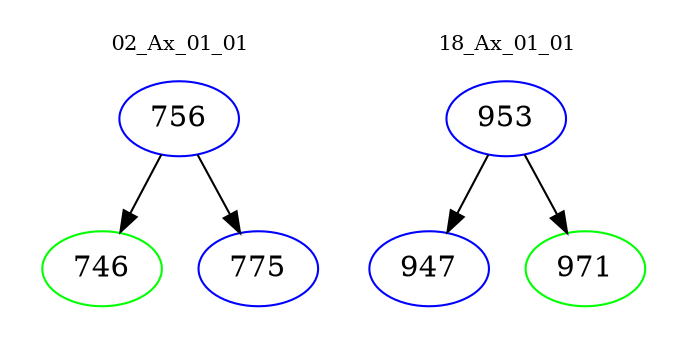 digraph{
subgraph cluster_0 {
color = white
label = "02_Ax_01_01";
fontsize=10;
T0_756 [label="756", color="blue"]
T0_756 -> T0_746 [color="black"]
T0_746 [label="746", color="green"]
T0_756 -> T0_775 [color="black"]
T0_775 [label="775", color="blue"]
}
subgraph cluster_1 {
color = white
label = "18_Ax_01_01";
fontsize=10;
T1_953 [label="953", color="blue"]
T1_953 -> T1_947 [color="black"]
T1_947 [label="947", color="blue"]
T1_953 -> T1_971 [color="black"]
T1_971 [label="971", color="green"]
}
}
